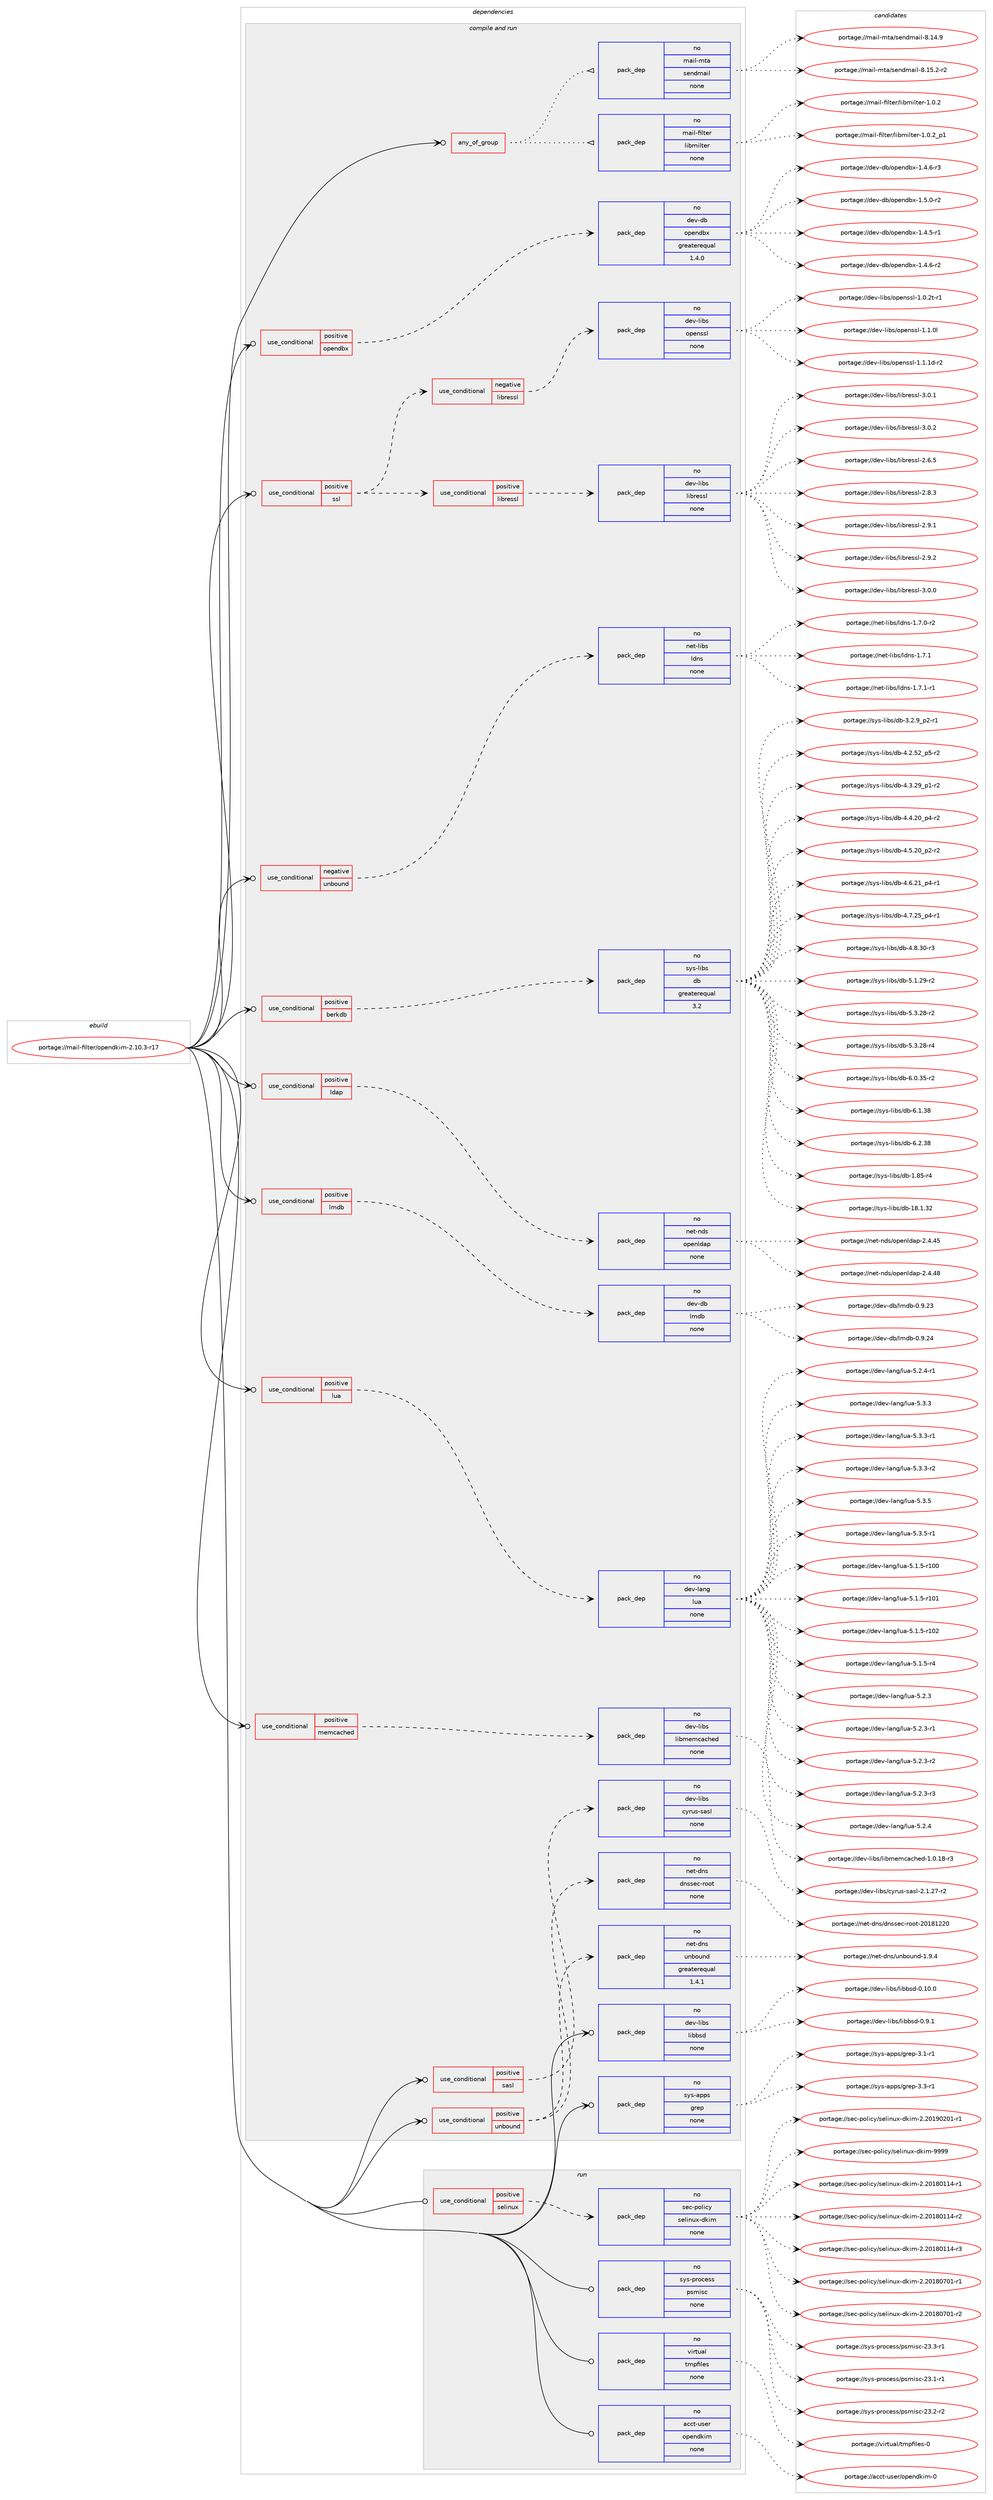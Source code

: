 digraph prolog {

# *************
# Graph options
# *************

newrank=true;
concentrate=true;
compound=true;
graph [rankdir=LR,fontname=Helvetica,fontsize=10,ranksep=1.5];#, ranksep=2.5, nodesep=0.2];
edge  [arrowhead=vee];
node  [fontname=Helvetica,fontsize=10];

# **********
# The ebuild
# **********

subgraph cluster_leftcol {
color=gray;
rank=same;
label=<<i>ebuild</i>>;
id [label="portage://mail-filter/opendkim-2.10.3-r17", color=red, width=4, href="../mail-filter/opendkim-2.10.3-r17.svg"];
}

# ****************
# The dependencies
# ****************

subgraph cluster_midcol {
color=gray;
label=<<i>dependencies</i>>;
subgraph cluster_compile {
fillcolor="#eeeeee";
style=filled;
label=<<i>compile</i>>;
}
subgraph cluster_compileandrun {
fillcolor="#eeeeee";
style=filled;
label=<<i>compile and run</i>>;
subgraph any4801 {
dependency306006 [label=<<TABLE BORDER="0" CELLBORDER="1" CELLSPACING="0" CELLPADDING="4"><TR><TD CELLPADDING="10">any_of_group</TD></TR></TABLE>>, shape=none, color=red];subgraph pack224183 {
dependency306007 [label=<<TABLE BORDER="0" CELLBORDER="1" CELLSPACING="0" CELLPADDING="4" WIDTH="220"><TR><TD ROWSPAN="6" CELLPADDING="30">pack_dep</TD></TR><TR><TD WIDTH="110">no</TD></TR><TR><TD>mail-filter</TD></TR><TR><TD>libmilter</TD></TR><TR><TD>none</TD></TR><TR><TD></TD></TR></TABLE>>, shape=none, color=blue];
}
dependency306006:e -> dependency306007:w [weight=20,style="dotted",arrowhead="oinv"];
subgraph pack224184 {
dependency306008 [label=<<TABLE BORDER="0" CELLBORDER="1" CELLSPACING="0" CELLPADDING="4" WIDTH="220"><TR><TD ROWSPAN="6" CELLPADDING="30">pack_dep</TD></TR><TR><TD WIDTH="110">no</TD></TR><TR><TD>mail-mta</TD></TR><TR><TD>sendmail</TD></TR><TR><TD>none</TD></TR><TR><TD></TD></TR></TABLE>>, shape=none, color=blue];
}
dependency306006:e -> dependency306008:w [weight=20,style="dotted",arrowhead="oinv"];
}
id:e -> dependency306006:w [weight=20,style="solid",arrowhead="odotvee"];
subgraph cond76915 {
dependency306009 [label=<<TABLE BORDER="0" CELLBORDER="1" CELLSPACING="0" CELLPADDING="4"><TR><TD ROWSPAN="3" CELLPADDING="10">use_conditional</TD></TR><TR><TD>negative</TD></TR><TR><TD>unbound</TD></TR></TABLE>>, shape=none, color=red];
subgraph pack224185 {
dependency306010 [label=<<TABLE BORDER="0" CELLBORDER="1" CELLSPACING="0" CELLPADDING="4" WIDTH="220"><TR><TD ROWSPAN="6" CELLPADDING="30">pack_dep</TD></TR><TR><TD WIDTH="110">no</TD></TR><TR><TD>net-libs</TD></TR><TR><TD>ldns</TD></TR><TR><TD>none</TD></TR><TR><TD></TD></TR></TABLE>>, shape=none, color=blue];
}
dependency306009:e -> dependency306010:w [weight=20,style="dashed",arrowhead="vee"];
}
id:e -> dependency306009:w [weight=20,style="solid",arrowhead="odotvee"];
subgraph cond76916 {
dependency306011 [label=<<TABLE BORDER="0" CELLBORDER="1" CELLSPACING="0" CELLPADDING="4"><TR><TD ROWSPAN="3" CELLPADDING="10">use_conditional</TD></TR><TR><TD>positive</TD></TR><TR><TD>berkdb</TD></TR></TABLE>>, shape=none, color=red];
subgraph pack224186 {
dependency306012 [label=<<TABLE BORDER="0" CELLBORDER="1" CELLSPACING="0" CELLPADDING="4" WIDTH="220"><TR><TD ROWSPAN="6" CELLPADDING="30">pack_dep</TD></TR><TR><TD WIDTH="110">no</TD></TR><TR><TD>sys-libs</TD></TR><TR><TD>db</TD></TR><TR><TD>greaterequal</TD></TR><TR><TD>3.2</TD></TR></TABLE>>, shape=none, color=blue];
}
dependency306011:e -> dependency306012:w [weight=20,style="dashed",arrowhead="vee"];
}
id:e -> dependency306011:w [weight=20,style="solid",arrowhead="odotvee"];
subgraph cond76917 {
dependency306013 [label=<<TABLE BORDER="0" CELLBORDER="1" CELLSPACING="0" CELLPADDING="4"><TR><TD ROWSPAN="3" CELLPADDING="10">use_conditional</TD></TR><TR><TD>positive</TD></TR><TR><TD>ldap</TD></TR></TABLE>>, shape=none, color=red];
subgraph pack224187 {
dependency306014 [label=<<TABLE BORDER="0" CELLBORDER="1" CELLSPACING="0" CELLPADDING="4" WIDTH="220"><TR><TD ROWSPAN="6" CELLPADDING="30">pack_dep</TD></TR><TR><TD WIDTH="110">no</TD></TR><TR><TD>net-nds</TD></TR><TR><TD>openldap</TD></TR><TR><TD>none</TD></TR><TR><TD></TD></TR></TABLE>>, shape=none, color=blue];
}
dependency306013:e -> dependency306014:w [weight=20,style="dashed",arrowhead="vee"];
}
id:e -> dependency306013:w [weight=20,style="solid",arrowhead="odotvee"];
subgraph cond76918 {
dependency306015 [label=<<TABLE BORDER="0" CELLBORDER="1" CELLSPACING="0" CELLPADDING="4"><TR><TD ROWSPAN="3" CELLPADDING="10">use_conditional</TD></TR><TR><TD>positive</TD></TR><TR><TD>lmdb</TD></TR></TABLE>>, shape=none, color=red];
subgraph pack224188 {
dependency306016 [label=<<TABLE BORDER="0" CELLBORDER="1" CELLSPACING="0" CELLPADDING="4" WIDTH="220"><TR><TD ROWSPAN="6" CELLPADDING="30">pack_dep</TD></TR><TR><TD WIDTH="110">no</TD></TR><TR><TD>dev-db</TD></TR><TR><TD>lmdb</TD></TR><TR><TD>none</TD></TR><TR><TD></TD></TR></TABLE>>, shape=none, color=blue];
}
dependency306015:e -> dependency306016:w [weight=20,style="dashed",arrowhead="vee"];
}
id:e -> dependency306015:w [weight=20,style="solid",arrowhead="odotvee"];
subgraph cond76919 {
dependency306017 [label=<<TABLE BORDER="0" CELLBORDER="1" CELLSPACING="0" CELLPADDING="4"><TR><TD ROWSPAN="3" CELLPADDING="10">use_conditional</TD></TR><TR><TD>positive</TD></TR><TR><TD>lua</TD></TR></TABLE>>, shape=none, color=red];
subgraph pack224189 {
dependency306018 [label=<<TABLE BORDER="0" CELLBORDER="1" CELLSPACING="0" CELLPADDING="4" WIDTH="220"><TR><TD ROWSPAN="6" CELLPADDING="30">pack_dep</TD></TR><TR><TD WIDTH="110">no</TD></TR><TR><TD>dev-lang</TD></TR><TR><TD>lua</TD></TR><TR><TD>none</TD></TR><TR><TD></TD></TR></TABLE>>, shape=none, color=blue];
}
dependency306017:e -> dependency306018:w [weight=20,style="dashed",arrowhead="vee"];
}
id:e -> dependency306017:w [weight=20,style="solid",arrowhead="odotvee"];
subgraph cond76920 {
dependency306019 [label=<<TABLE BORDER="0" CELLBORDER="1" CELLSPACING="0" CELLPADDING="4"><TR><TD ROWSPAN="3" CELLPADDING="10">use_conditional</TD></TR><TR><TD>positive</TD></TR><TR><TD>memcached</TD></TR></TABLE>>, shape=none, color=red];
subgraph pack224190 {
dependency306020 [label=<<TABLE BORDER="0" CELLBORDER="1" CELLSPACING="0" CELLPADDING="4" WIDTH="220"><TR><TD ROWSPAN="6" CELLPADDING="30">pack_dep</TD></TR><TR><TD WIDTH="110">no</TD></TR><TR><TD>dev-libs</TD></TR><TR><TD>libmemcached</TD></TR><TR><TD>none</TD></TR><TR><TD></TD></TR></TABLE>>, shape=none, color=blue];
}
dependency306019:e -> dependency306020:w [weight=20,style="dashed",arrowhead="vee"];
}
id:e -> dependency306019:w [weight=20,style="solid",arrowhead="odotvee"];
subgraph cond76921 {
dependency306021 [label=<<TABLE BORDER="0" CELLBORDER="1" CELLSPACING="0" CELLPADDING="4"><TR><TD ROWSPAN="3" CELLPADDING="10">use_conditional</TD></TR><TR><TD>positive</TD></TR><TR><TD>opendbx</TD></TR></TABLE>>, shape=none, color=red];
subgraph pack224191 {
dependency306022 [label=<<TABLE BORDER="0" CELLBORDER="1" CELLSPACING="0" CELLPADDING="4" WIDTH="220"><TR><TD ROWSPAN="6" CELLPADDING="30">pack_dep</TD></TR><TR><TD WIDTH="110">no</TD></TR><TR><TD>dev-db</TD></TR><TR><TD>opendbx</TD></TR><TR><TD>greaterequal</TD></TR><TR><TD>1.4.0</TD></TR></TABLE>>, shape=none, color=blue];
}
dependency306021:e -> dependency306022:w [weight=20,style="dashed",arrowhead="vee"];
}
id:e -> dependency306021:w [weight=20,style="solid",arrowhead="odotvee"];
subgraph cond76922 {
dependency306023 [label=<<TABLE BORDER="0" CELLBORDER="1" CELLSPACING="0" CELLPADDING="4"><TR><TD ROWSPAN="3" CELLPADDING="10">use_conditional</TD></TR><TR><TD>positive</TD></TR><TR><TD>sasl</TD></TR></TABLE>>, shape=none, color=red];
subgraph pack224192 {
dependency306024 [label=<<TABLE BORDER="0" CELLBORDER="1" CELLSPACING="0" CELLPADDING="4" WIDTH="220"><TR><TD ROWSPAN="6" CELLPADDING="30">pack_dep</TD></TR><TR><TD WIDTH="110">no</TD></TR><TR><TD>dev-libs</TD></TR><TR><TD>cyrus-sasl</TD></TR><TR><TD>none</TD></TR><TR><TD></TD></TR></TABLE>>, shape=none, color=blue];
}
dependency306023:e -> dependency306024:w [weight=20,style="dashed",arrowhead="vee"];
}
id:e -> dependency306023:w [weight=20,style="solid",arrowhead="odotvee"];
subgraph cond76923 {
dependency306025 [label=<<TABLE BORDER="0" CELLBORDER="1" CELLSPACING="0" CELLPADDING="4"><TR><TD ROWSPAN="3" CELLPADDING="10">use_conditional</TD></TR><TR><TD>positive</TD></TR><TR><TD>ssl</TD></TR></TABLE>>, shape=none, color=red];
subgraph cond76924 {
dependency306026 [label=<<TABLE BORDER="0" CELLBORDER="1" CELLSPACING="0" CELLPADDING="4"><TR><TD ROWSPAN="3" CELLPADDING="10">use_conditional</TD></TR><TR><TD>negative</TD></TR><TR><TD>libressl</TD></TR></TABLE>>, shape=none, color=red];
subgraph pack224193 {
dependency306027 [label=<<TABLE BORDER="0" CELLBORDER="1" CELLSPACING="0" CELLPADDING="4" WIDTH="220"><TR><TD ROWSPAN="6" CELLPADDING="30">pack_dep</TD></TR><TR><TD WIDTH="110">no</TD></TR><TR><TD>dev-libs</TD></TR><TR><TD>openssl</TD></TR><TR><TD>none</TD></TR><TR><TD></TD></TR></TABLE>>, shape=none, color=blue];
}
dependency306026:e -> dependency306027:w [weight=20,style="dashed",arrowhead="vee"];
}
dependency306025:e -> dependency306026:w [weight=20,style="dashed",arrowhead="vee"];
subgraph cond76925 {
dependency306028 [label=<<TABLE BORDER="0" CELLBORDER="1" CELLSPACING="0" CELLPADDING="4"><TR><TD ROWSPAN="3" CELLPADDING="10">use_conditional</TD></TR><TR><TD>positive</TD></TR><TR><TD>libressl</TD></TR></TABLE>>, shape=none, color=red];
subgraph pack224194 {
dependency306029 [label=<<TABLE BORDER="0" CELLBORDER="1" CELLSPACING="0" CELLPADDING="4" WIDTH="220"><TR><TD ROWSPAN="6" CELLPADDING="30">pack_dep</TD></TR><TR><TD WIDTH="110">no</TD></TR><TR><TD>dev-libs</TD></TR><TR><TD>libressl</TD></TR><TR><TD>none</TD></TR><TR><TD></TD></TR></TABLE>>, shape=none, color=blue];
}
dependency306028:e -> dependency306029:w [weight=20,style="dashed",arrowhead="vee"];
}
dependency306025:e -> dependency306028:w [weight=20,style="dashed",arrowhead="vee"];
}
id:e -> dependency306025:w [weight=20,style="solid",arrowhead="odotvee"];
subgraph cond76926 {
dependency306030 [label=<<TABLE BORDER="0" CELLBORDER="1" CELLSPACING="0" CELLPADDING="4"><TR><TD ROWSPAN="3" CELLPADDING="10">use_conditional</TD></TR><TR><TD>positive</TD></TR><TR><TD>unbound</TD></TR></TABLE>>, shape=none, color=red];
subgraph pack224195 {
dependency306031 [label=<<TABLE BORDER="0" CELLBORDER="1" CELLSPACING="0" CELLPADDING="4" WIDTH="220"><TR><TD ROWSPAN="6" CELLPADDING="30">pack_dep</TD></TR><TR><TD WIDTH="110">no</TD></TR><TR><TD>net-dns</TD></TR><TR><TD>unbound</TD></TR><TR><TD>greaterequal</TD></TR><TR><TD>1.4.1</TD></TR></TABLE>>, shape=none, color=blue];
}
dependency306030:e -> dependency306031:w [weight=20,style="dashed",arrowhead="vee"];
subgraph pack224196 {
dependency306032 [label=<<TABLE BORDER="0" CELLBORDER="1" CELLSPACING="0" CELLPADDING="4" WIDTH="220"><TR><TD ROWSPAN="6" CELLPADDING="30">pack_dep</TD></TR><TR><TD WIDTH="110">no</TD></TR><TR><TD>net-dns</TD></TR><TR><TD>dnssec-root</TD></TR><TR><TD>none</TD></TR><TR><TD></TD></TR></TABLE>>, shape=none, color=blue];
}
dependency306030:e -> dependency306032:w [weight=20,style="dashed",arrowhead="vee"];
}
id:e -> dependency306030:w [weight=20,style="solid",arrowhead="odotvee"];
subgraph pack224197 {
dependency306033 [label=<<TABLE BORDER="0" CELLBORDER="1" CELLSPACING="0" CELLPADDING="4" WIDTH="220"><TR><TD ROWSPAN="6" CELLPADDING="30">pack_dep</TD></TR><TR><TD WIDTH="110">no</TD></TR><TR><TD>dev-libs</TD></TR><TR><TD>libbsd</TD></TR><TR><TD>none</TD></TR><TR><TD></TD></TR></TABLE>>, shape=none, color=blue];
}
id:e -> dependency306033:w [weight=20,style="solid",arrowhead="odotvee"];
subgraph pack224198 {
dependency306034 [label=<<TABLE BORDER="0" CELLBORDER="1" CELLSPACING="0" CELLPADDING="4" WIDTH="220"><TR><TD ROWSPAN="6" CELLPADDING="30">pack_dep</TD></TR><TR><TD WIDTH="110">no</TD></TR><TR><TD>sys-apps</TD></TR><TR><TD>grep</TD></TR><TR><TD>none</TD></TR><TR><TD></TD></TR></TABLE>>, shape=none, color=blue];
}
id:e -> dependency306034:w [weight=20,style="solid",arrowhead="odotvee"];
}
subgraph cluster_run {
fillcolor="#eeeeee";
style=filled;
label=<<i>run</i>>;
subgraph cond76927 {
dependency306035 [label=<<TABLE BORDER="0" CELLBORDER="1" CELLSPACING="0" CELLPADDING="4"><TR><TD ROWSPAN="3" CELLPADDING="10">use_conditional</TD></TR><TR><TD>positive</TD></TR><TR><TD>selinux</TD></TR></TABLE>>, shape=none, color=red];
subgraph pack224199 {
dependency306036 [label=<<TABLE BORDER="0" CELLBORDER="1" CELLSPACING="0" CELLPADDING="4" WIDTH="220"><TR><TD ROWSPAN="6" CELLPADDING="30">pack_dep</TD></TR><TR><TD WIDTH="110">no</TD></TR><TR><TD>sec-policy</TD></TR><TR><TD>selinux-dkim</TD></TR><TR><TD>none</TD></TR><TR><TD></TD></TR></TABLE>>, shape=none, color=blue];
}
dependency306035:e -> dependency306036:w [weight=20,style="dashed",arrowhead="vee"];
}
id:e -> dependency306035:w [weight=20,style="solid",arrowhead="odot"];
subgraph pack224200 {
dependency306037 [label=<<TABLE BORDER="0" CELLBORDER="1" CELLSPACING="0" CELLPADDING="4" WIDTH="220"><TR><TD ROWSPAN="6" CELLPADDING="30">pack_dep</TD></TR><TR><TD WIDTH="110">no</TD></TR><TR><TD>acct-user</TD></TR><TR><TD>opendkim</TD></TR><TR><TD>none</TD></TR><TR><TD></TD></TR></TABLE>>, shape=none, color=blue];
}
id:e -> dependency306037:w [weight=20,style="solid",arrowhead="odot"];
subgraph pack224201 {
dependency306038 [label=<<TABLE BORDER="0" CELLBORDER="1" CELLSPACING="0" CELLPADDING="4" WIDTH="220"><TR><TD ROWSPAN="6" CELLPADDING="30">pack_dep</TD></TR><TR><TD WIDTH="110">no</TD></TR><TR><TD>sys-process</TD></TR><TR><TD>psmisc</TD></TR><TR><TD>none</TD></TR><TR><TD></TD></TR></TABLE>>, shape=none, color=blue];
}
id:e -> dependency306038:w [weight=20,style="solid",arrowhead="odot"];
subgraph pack224202 {
dependency306039 [label=<<TABLE BORDER="0" CELLBORDER="1" CELLSPACING="0" CELLPADDING="4" WIDTH="220"><TR><TD ROWSPAN="6" CELLPADDING="30">pack_dep</TD></TR><TR><TD WIDTH="110">no</TD></TR><TR><TD>virtual</TD></TR><TR><TD>tmpfiles</TD></TR><TR><TD>none</TD></TR><TR><TD></TD></TR></TABLE>>, shape=none, color=blue];
}
id:e -> dependency306039:w [weight=20,style="solid",arrowhead="odot"];
}
}

# **************
# The candidates
# **************

subgraph cluster_choices {
rank=same;
color=gray;
label=<<i>candidates</i>>;

subgraph choice224183 {
color=black;
nodesep=1;
choiceportage10997105108451021051081161011144710810598109105108116101114454946484650 [label="portage://mail-filter/libmilter-1.0.2", color=red, width=4,href="../mail-filter/libmilter-1.0.2.svg"];
choiceportage109971051084510210510811610111447108105981091051081161011144549464846509511249 [label="portage://mail-filter/libmilter-1.0.2_p1", color=red, width=4,href="../mail-filter/libmilter-1.0.2_p1.svg"];
dependency306007:e -> choiceportage10997105108451021051081161011144710810598109105108116101114454946484650:w [style=dotted,weight="100"];
dependency306007:e -> choiceportage109971051084510210510811610111447108105981091051081161011144549464846509511249:w [style=dotted,weight="100"];
}
subgraph choice224184 {
color=black;
nodesep=1;
choiceportage109971051084510911697471151011101001099710510845564649524657 [label="portage://mail-mta/sendmail-8.14.9", color=red, width=4,href="../mail-mta/sendmail-8.14.9.svg"];
choiceportage1099710510845109116974711510111010010997105108455646495346504511450 [label="portage://mail-mta/sendmail-8.15.2-r2", color=red, width=4,href="../mail-mta/sendmail-8.15.2-r2.svg"];
dependency306008:e -> choiceportage109971051084510911697471151011101001099710510845564649524657:w [style=dotted,weight="100"];
dependency306008:e -> choiceportage1099710510845109116974711510111010010997105108455646495346504511450:w [style=dotted,weight="100"];
}
subgraph choice224185 {
color=black;
nodesep=1;
choiceportage1101011164510810598115471081001101154549465546484511450 [label="portage://net-libs/ldns-1.7.0-r2", color=red, width=4,href="../net-libs/ldns-1.7.0-r2.svg"];
choiceportage110101116451081059811547108100110115454946554649 [label="portage://net-libs/ldns-1.7.1", color=red, width=4,href="../net-libs/ldns-1.7.1.svg"];
choiceportage1101011164510810598115471081001101154549465546494511449 [label="portage://net-libs/ldns-1.7.1-r1", color=red, width=4,href="../net-libs/ldns-1.7.1-r1.svg"];
dependency306010:e -> choiceportage1101011164510810598115471081001101154549465546484511450:w [style=dotted,weight="100"];
dependency306010:e -> choiceportage110101116451081059811547108100110115454946554649:w [style=dotted,weight="100"];
dependency306010:e -> choiceportage1101011164510810598115471081001101154549465546494511449:w [style=dotted,weight="100"];
}
subgraph choice224186 {
color=black;
nodesep=1;
choiceportage1151211154510810598115471009845494656534511452 [label="portage://sys-libs/db-1.85-r4", color=red, width=4,href="../sys-libs/db-1.85-r4.svg"];
choiceportage115121115451081059811547100984549564649465150 [label="portage://sys-libs/db-18.1.32", color=red, width=4,href="../sys-libs/db-18.1.32.svg"];
choiceportage1151211154510810598115471009845514650465795112504511449 [label="portage://sys-libs/db-3.2.9_p2-r1", color=red, width=4,href="../sys-libs/db-3.2.9_p2-r1.svg"];
choiceportage115121115451081059811547100984552465046535095112534511450 [label="portage://sys-libs/db-4.2.52_p5-r2", color=red, width=4,href="../sys-libs/db-4.2.52_p5-r2.svg"];
choiceportage115121115451081059811547100984552465146505795112494511450 [label="portage://sys-libs/db-4.3.29_p1-r2", color=red, width=4,href="../sys-libs/db-4.3.29_p1-r2.svg"];
choiceportage115121115451081059811547100984552465246504895112524511450 [label="portage://sys-libs/db-4.4.20_p4-r2", color=red, width=4,href="../sys-libs/db-4.4.20_p4-r2.svg"];
choiceportage115121115451081059811547100984552465346504895112504511450 [label="portage://sys-libs/db-4.5.20_p2-r2", color=red, width=4,href="../sys-libs/db-4.5.20_p2-r2.svg"];
choiceportage115121115451081059811547100984552465446504995112524511449 [label="portage://sys-libs/db-4.6.21_p4-r1", color=red, width=4,href="../sys-libs/db-4.6.21_p4-r1.svg"];
choiceportage115121115451081059811547100984552465546505395112524511449 [label="portage://sys-libs/db-4.7.25_p4-r1", color=red, width=4,href="../sys-libs/db-4.7.25_p4-r1.svg"];
choiceportage11512111545108105981154710098455246564651484511451 [label="portage://sys-libs/db-4.8.30-r3", color=red, width=4,href="../sys-libs/db-4.8.30-r3.svg"];
choiceportage11512111545108105981154710098455346494650574511450 [label="portage://sys-libs/db-5.1.29-r2", color=red, width=4,href="../sys-libs/db-5.1.29-r2.svg"];
choiceportage11512111545108105981154710098455346514650564511450 [label="portage://sys-libs/db-5.3.28-r2", color=red, width=4,href="../sys-libs/db-5.3.28-r2.svg"];
choiceportage11512111545108105981154710098455346514650564511452 [label="portage://sys-libs/db-5.3.28-r4", color=red, width=4,href="../sys-libs/db-5.3.28-r4.svg"];
choiceportage11512111545108105981154710098455446484651534511450 [label="portage://sys-libs/db-6.0.35-r2", color=red, width=4,href="../sys-libs/db-6.0.35-r2.svg"];
choiceportage1151211154510810598115471009845544649465156 [label="portage://sys-libs/db-6.1.38", color=red, width=4,href="../sys-libs/db-6.1.38.svg"];
choiceportage1151211154510810598115471009845544650465156 [label="portage://sys-libs/db-6.2.38", color=red, width=4,href="../sys-libs/db-6.2.38.svg"];
dependency306012:e -> choiceportage1151211154510810598115471009845494656534511452:w [style=dotted,weight="100"];
dependency306012:e -> choiceportage115121115451081059811547100984549564649465150:w [style=dotted,weight="100"];
dependency306012:e -> choiceportage1151211154510810598115471009845514650465795112504511449:w [style=dotted,weight="100"];
dependency306012:e -> choiceportage115121115451081059811547100984552465046535095112534511450:w [style=dotted,weight="100"];
dependency306012:e -> choiceportage115121115451081059811547100984552465146505795112494511450:w [style=dotted,weight="100"];
dependency306012:e -> choiceportage115121115451081059811547100984552465246504895112524511450:w [style=dotted,weight="100"];
dependency306012:e -> choiceportage115121115451081059811547100984552465346504895112504511450:w [style=dotted,weight="100"];
dependency306012:e -> choiceportage115121115451081059811547100984552465446504995112524511449:w [style=dotted,weight="100"];
dependency306012:e -> choiceportage115121115451081059811547100984552465546505395112524511449:w [style=dotted,weight="100"];
dependency306012:e -> choiceportage11512111545108105981154710098455246564651484511451:w [style=dotted,weight="100"];
dependency306012:e -> choiceportage11512111545108105981154710098455346494650574511450:w [style=dotted,weight="100"];
dependency306012:e -> choiceportage11512111545108105981154710098455346514650564511450:w [style=dotted,weight="100"];
dependency306012:e -> choiceportage11512111545108105981154710098455346514650564511452:w [style=dotted,weight="100"];
dependency306012:e -> choiceportage11512111545108105981154710098455446484651534511450:w [style=dotted,weight="100"];
dependency306012:e -> choiceportage1151211154510810598115471009845544649465156:w [style=dotted,weight="100"];
dependency306012:e -> choiceportage1151211154510810598115471009845544650465156:w [style=dotted,weight="100"];
}
subgraph choice224187 {
color=black;
nodesep=1;
choiceportage11010111645110100115471111121011101081009711245504652465253 [label="portage://net-nds/openldap-2.4.45", color=red, width=4,href="../net-nds/openldap-2.4.45.svg"];
choiceportage11010111645110100115471111121011101081009711245504652465256 [label="portage://net-nds/openldap-2.4.48", color=red, width=4,href="../net-nds/openldap-2.4.48.svg"];
dependency306014:e -> choiceportage11010111645110100115471111121011101081009711245504652465253:w [style=dotted,weight="100"];
dependency306014:e -> choiceportage11010111645110100115471111121011101081009711245504652465256:w [style=dotted,weight="100"];
}
subgraph choice224188 {
color=black;
nodesep=1;
choiceportage1001011184510098471081091009845484657465051 [label="portage://dev-db/lmdb-0.9.23", color=red, width=4,href="../dev-db/lmdb-0.9.23.svg"];
choiceportage1001011184510098471081091009845484657465052 [label="portage://dev-db/lmdb-0.9.24", color=red, width=4,href="../dev-db/lmdb-0.9.24.svg"];
dependency306016:e -> choiceportage1001011184510098471081091009845484657465051:w [style=dotted,weight="100"];
dependency306016:e -> choiceportage1001011184510098471081091009845484657465052:w [style=dotted,weight="100"];
}
subgraph choice224189 {
color=black;
nodesep=1;
choiceportage1001011184510897110103471081179745534649465345114494848 [label="portage://dev-lang/lua-5.1.5-r100", color=red, width=4,href="../dev-lang/lua-5.1.5-r100.svg"];
choiceportage1001011184510897110103471081179745534649465345114494849 [label="portage://dev-lang/lua-5.1.5-r101", color=red, width=4,href="../dev-lang/lua-5.1.5-r101.svg"];
choiceportage1001011184510897110103471081179745534649465345114494850 [label="portage://dev-lang/lua-5.1.5-r102", color=red, width=4,href="../dev-lang/lua-5.1.5-r102.svg"];
choiceportage100101118451089711010347108117974553464946534511452 [label="portage://dev-lang/lua-5.1.5-r4", color=red, width=4,href="../dev-lang/lua-5.1.5-r4.svg"];
choiceportage10010111845108971101034710811797455346504651 [label="portage://dev-lang/lua-5.2.3", color=red, width=4,href="../dev-lang/lua-5.2.3.svg"];
choiceportage100101118451089711010347108117974553465046514511449 [label="portage://dev-lang/lua-5.2.3-r1", color=red, width=4,href="../dev-lang/lua-5.2.3-r1.svg"];
choiceportage100101118451089711010347108117974553465046514511450 [label="portage://dev-lang/lua-5.2.3-r2", color=red, width=4,href="../dev-lang/lua-5.2.3-r2.svg"];
choiceportage100101118451089711010347108117974553465046514511451 [label="portage://dev-lang/lua-5.2.3-r3", color=red, width=4,href="../dev-lang/lua-5.2.3-r3.svg"];
choiceportage10010111845108971101034710811797455346504652 [label="portage://dev-lang/lua-5.2.4", color=red, width=4,href="../dev-lang/lua-5.2.4.svg"];
choiceportage100101118451089711010347108117974553465046524511449 [label="portage://dev-lang/lua-5.2.4-r1", color=red, width=4,href="../dev-lang/lua-5.2.4-r1.svg"];
choiceportage10010111845108971101034710811797455346514651 [label="portage://dev-lang/lua-5.3.3", color=red, width=4,href="../dev-lang/lua-5.3.3.svg"];
choiceportage100101118451089711010347108117974553465146514511449 [label="portage://dev-lang/lua-5.3.3-r1", color=red, width=4,href="../dev-lang/lua-5.3.3-r1.svg"];
choiceportage100101118451089711010347108117974553465146514511450 [label="portage://dev-lang/lua-5.3.3-r2", color=red, width=4,href="../dev-lang/lua-5.3.3-r2.svg"];
choiceportage10010111845108971101034710811797455346514653 [label="portage://dev-lang/lua-5.3.5", color=red, width=4,href="../dev-lang/lua-5.3.5.svg"];
choiceportage100101118451089711010347108117974553465146534511449 [label="portage://dev-lang/lua-5.3.5-r1", color=red, width=4,href="../dev-lang/lua-5.3.5-r1.svg"];
dependency306018:e -> choiceportage1001011184510897110103471081179745534649465345114494848:w [style=dotted,weight="100"];
dependency306018:e -> choiceportage1001011184510897110103471081179745534649465345114494849:w [style=dotted,weight="100"];
dependency306018:e -> choiceportage1001011184510897110103471081179745534649465345114494850:w [style=dotted,weight="100"];
dependency306018:e -> choiceportage100101118451089711010347108117974553464946534511452:w [style=dotted,weight="100"];
dependency306018:e -> choiceportage10010111845108971101034710811797455346504651:w [style=dotted,weight="100"];
dependency306018:e -> choiceportage100101118451089711010347108117974553465046514511449:w [style=dotted,weight="100"];
dependency306018:e -> choiceportage100101118451089711010347108117974553465046514511450:w [style=dotted,weight="100"];
dependency306018:e -> choiceportage100101118451089711010347108117974553465046514511451:w [style=dotted,weight="100"];
dependency306018:e -> choiceportage10010111845108971101034710811797455346504652:w [style=dotted,weight="100"];
dependency306018:e -> choiceportage100101118451089711010347108117974553465046524511449:w [style=dotted,weight="100"];
dependency306018:e -> choiceportage10010111845108971101034710811797455346514651:w [style=dotted,weight="100"];
dependency306018:e -> choiceportage100101118451089711010347108117974553465146514511449:w [style=dotted,weight="100"];
dependency306018:e -> choiceportage100101118451089711010347108117974553465146514511450:w [style=dotted,weight="100"];
dependency306018:e -> choiceportage10010111845108971101034710811797455346514653:w [style=dotted,weight="100"];
dependency306018:e -> choiceportage100101118451089711010347108117974553465146534511449:w [style=dotted,weight="100"];
}
subgraph choice224190 {
color=black;
nodesep=1;
choiceportage10010111845108105981154710810598109101109999799104101100454946484649564511451 [label="portage://dev-libs/libmemcached-1.0.18-r3", color=red, width=4,href="../dev-libs/libmemcached-1.0.18-r3.svg"];
dependency306020:e -> choiceportage10010111845108105981154710810598109101109999799104101100454946484649564511451:w [style=dotted,weight="100"];
}
subgraph choice224191 {
color=black;
nodesep=1;
choiceportage100101118451009847111112101110100981204549465246534511449 [label="portage://dev-db/opendbx-1.4.5-r1", color=red, width=4,href="../dev-db/opendbx-1.4.5-r1.svg"];
choiceportage100101118451009847111112101110100981204549465246544511450 [label="portage://dev-db/opendbx-1.4.6-r2", color=red, width=4,href="../dev-db/opendbx-1.4.6-r2.svg"];
choiceportage100101118451009847111112101110100981204549465246544511451 [label="portage://dev-db/opendbx-1.4.6-r3", color=red, width=4,href="../dev-db/opendbx-1.4.6-r3.svg"];
choiceportage100101118451009847111112101110100981204549465346484511450 [label="portage://dev-db/opendbx-1.5.0-r2", color=red, width=4,href="../dev-db/opendbx-1.5.0-r2.svg"];
dependency306022:e -> choiceportage100101118451009847111112101110100981204549465246534511449:w [style=dotted,weight="100"];
dependency306022:e -> choiceportage100101118451009847111112101110100981204549465246544511450:w [style=dotted,weight="100"];
dependency306022:e -> choiceportage100101118451009847111112101110100981204549465246544511451:w [style=dotted,weight="100"];
dependency306022:e -> choiceportage100101118451009847111112101110100981204549465346484511450:w [style=dotted,weight="100"];
}
subgraph choice224192 {
color=black;
nodesep=1;
choiceportage100101118451081059811547991211141171154511597115108455046494650554511450 [label="portage://dev-libs/cyrus-sasl-2.1.27-r2", color=red, width=4,href="../dev-libs/cyrus-sasl-2.1.27-r2.svg"];
dependency306024:e -> choiceportage100101118451081059811547991211141171154511597115108455046494650554511450:w [style=dotted,weight="100"];
}
subgraph choice224193 {
color=black;
nodesep=1;
choiceportage1001011184510810598115471111121011101151151084549464846501164511449 [label="portage://dev-libs/openssl-1.0.2t-r1", color=red, width=4,href="../dev-libs/openssl-1.0.2t-r1.svg"];
choiceportage100101118451081059811547111112101110115115108454946494648108 [label="portage://dev-libs/openssl-1.1.0l", color=red, width=4,href="../dev-libs/openssl-1.1.0l.svg"];
choiceportage1001011184510810598115471111121011101151151084549464946491004511450 [label="portage://dev-libs/openssl-1.1.1d-r2", color=red, width=4,href="../dev-libs/openssl-1.1.1d-r2.svg"];
dependency306027:e -> choiceportage1001011184510810598115471111121011101151151084549464846501164511449:w [style=dotted,weight="100"];
dependency306027:e -> choiceportage100101118451081059811547111112101110115115108454946494648108:w [style=dotted,weight="100"];
dependency306027:e -> choiceportage1001011184510810598115471111121011101151151084549464946491004511450:w [style=dotted,weight="100"];
}
subgraph choice224194 {
color=black;
nodesep=1;
choiceportage10010111845108105981154710810598114101115115108455046544653 [label="portage://dev-libs/libressl-2.6.5", color=red, width=4,href="../dev-libs/libressl-2.6.5.svg"];
choiceportage10010111845108105981154710810598114101115115108455046564651 [label="portage://dev-libs/libressl-2.8.3", color=red, width=4,href="../dev-libs/libressl-2.8.3.svg"];
choiceportage10010111845108105981154710810598114101115115108455046574649 [label="portage://dev-libs/libressl-2.9.1", color=red, width=4,href="../dev-libs/libressl-2.9.1.svg"];
choiceportage10010111845108105981154710810598114101115115108455046574650 [label="portage://dev-libs/libressl-2.9.2", color=red, width=4,href="../dev-libs/libressl-2.9.2.svg"];
choiceportage10010111845108105981154710810598114101115115108455146484648 [label="portage://dev-libs/libressl-3.0.0", color=red, width=4,href="../dev-libs/libressl-3.0.0.svg"];
choiceportage10010111845108105981154710810598114101115115108455146484649 [label="portage://dev-libs/libressl-3.0.1", color=red, width=4,href="../dev-libs/libressl-3.0.1.svg"];
choiceportage10010111845108105981154710810598114101115115108455146484650 [label="portage://dev-libs/libressl-3.0.2", color=red, width=4,href="../dev-libs/libressl-3.0.2.svg"];
dependency306029:e -> choiceportage10010111845108105981154710810598114101115115108455046544653:w [style=dotted,weight="100"];
dependency306029:e -> choiceportage10010111845108105981154710810598114101115115108455046564651:w [style=dotted,weight="100"];
dependency306029:e -> choiceportage10010111845108105981154710810598114101115115108455046574649:w [style=dotted,weight="100"];
dependency306029:e -> choiceportage10010111845108105981154710810598114101115115108455046574650:w [style=dotted,weight="100"];
dependency306029:e -> choiceportage10010111845108105981154710810598114101115115108455146484648:w [style=dotted,weight="100"];
dependency306029:e -> choiceportage10010111845108105981154710810598114101115115108455146484649:w [style=dotted,weight="100"];
dependency306029:e -> choiceportage10010111845108105981154710810598114101115115108455146484650:w [style=dotted,weight="100"];
}
subgraph choice224195 {
color=black;
nodesep=1;
choiceportage110101116451001101154711711098111117110100454946574652 [label="portage://net-dns/unbound-1.9.4", color=red, width=4,href="../net-dns/unbound-1.9.4.svg"];
dependency306031:e -> choiceportage110101116451001101154711711098111117110100454946574652:w [style=dotted,weight="100"];
}
subgraph choice224196 {
color=black;
nodesep=1;
choiceportage11010111645100110115471001101151151019945114111111116455048495649505048 [label="portage://net-dns/dnssec-root-20181220", color=red, width=4,href="../net-dns/dnssec-root-20181220.svg"];
dependency306032:e -> choiceportage11010111645100110115471001101151151019945114111111116455048495649505048:w [style=dotted,weight="100"];
}
subgraph choice224197 {
color=black;
nodesep=1;
choiceportage100101118451081059811547108105989811510045484649484648 [label="portage://dev-libs/libbsd-0.10.0", color=red, width=4,href="../dev-libs/libbsd-0.10.0.svg"];
choiceportage1001011184510810598115471081059898115100454846574649 [label="portage://dev-libs/libbsd-0.9.1", color=red, width=4,href="../dev-libs/libbsd-0.9.1.svg"];
dependency306033:e -> choiceportage100101118451081059811547108105989811510045484649484648:w [style=dotted,weight="100"];
dependency306033:e -> choiceportage1001011184510810598115471081059898115100454846574649:w [style=dotted,weight="100"];
}
subgraph choice224198 {
color=black;
nodesep=1;
choiceportage115121115459711211211547103114101112455146494511449 [label="portage://sys-apps/grep-3.1-r1", color=red, width=4,href="../sys-apps/grep-3.1-r1.svg"];
choiceportage115121115459711211211547103114101112455146514511449 [label="portage://sys-apps/grep-3.3-r1", color=red, width=4,href="../sys-apps/grep-3.3-r1.svg"];
dependency306034:e -> choiceportage115121115459711211211547103114101112455146494511449:w [style=dotted,weight="100"];
dependency306034:e -> choiceportage115121115459711211211547103114101112455146514511449:w [style=dotted,weight="100"];
}
subgraph choice224199 {
color=black;
nodesep=1;
choiceportage115101994511211110810599121471151011081051101171204510010710510945504650484956484949524511449 [label="portage://sec-policy/selinux-dkim-2.20180114-r1", color=red, width=4,href="../sec-policy/selinux-dkim-2.20180114-r1.svg"];
choiceportage115101994511211110810599121471151011081051101171204510010710510945504650484956484949524511450 [label="portage://sec-policy/selinux-dkim-2.20180114-r2", color=red, width=4,href="../sec-policy/selinux-dkim-2.20180114-r2.svg"];
choiceportage115101994511211110810599121471151011081051101171204510010710510945504650484956484949524511451 [label="portage://sec-policy/selinux-dkim-2.20180114-r3", color=red, width=4,href="../sec-policy/selinux-dkim-2.20180114-r3.svg"];
choiceportage115101994511211110810599121471151011081051101171204510010710510945504650484956485548494511449 [label="portage://sec-policy/selinux-dkim-2.20180701-r1", color=red, width=4,href="../sec-policy/selinux-dkim-2.20180701-r1.svg"];
choiceportage115101994511211110810599121471151011081051101171204510010710510945504650484956485548494511450 [label="portage://sec-policy/selinux-dkim-2.20180701-r2", color=red, width=4,href="../sec-policy/selinux-dkim-2.20180701-r2.svg"];
choiceportage115101994511211110810599121471151011081051101171204510010710510945504650484957485048494511449 [label="portage://sec-policy/selinux-dkim-2.20190201-r1", color=red, width=4,href="../sec-policy/selinux-dkim-2.20190201-r1.svg"];
choiceportage11510199451121111081059912147115101108105110117120451001071051094557575757 [label="portage://sec-policy/selinux-dkim-9999", color=red, width=4,href="../sec-policy/selinux-dkim-9999.svg"];
dependency306036:e -> choiceportage115101994511211110810599121471151011081051101171204510010710510945504650484956484949524511449:w [style=dotted,weight="100"];
dependency306036:e -> choiceportage115101994511211110810599121471151011081051101171204510010710510945504650484956484949524511450:w [style=dotted,weight="100"];
dependency306036:e -> choiceportage115101994511211110810599121471151011081051101171204510010710510945504650484956484949524511451:w [style=dotted,weight="100"];
dependency306036:e -> choiceportage115101994511211110810599121471151011081051101171204510010710510945504650484956485548494511449:w [style=dotted,weight="100"];
dependency306036:e -> choiceportage115101994511211110810599121471151011081051101171204510010710510945504650484956485548494511450:w [style=dotted,weight="100"];
dependency306036:e -> choiceportage115101994511211110810599121471151011081051101171204510010710510945504650484957485048494511449:w [style=dotted,weight="100"];
dependency306036:e -> choiceportage11510199451121111081059912147115101108105110117120451001071051094557575757:w [style=dotted,weight="100"];
}
subgraph choice224200 {
color=black;
nodesep=1;
choiceportage97999911645117115101114471111121011101001071051094548 [label="portage://acct-user/opendkim-0", color=red, width=4,href="../acct-user/opendkim-0.svg"];
dependency306037:e -> choiceportage97999911645117115101114471111121011101001071051094548:w [style=dotted,weight="100"];
}
subgraph choice224201 {
color=black;
nodesep=1;
choiceportage1151211154511211411199101115115471121151091051159945505146494511449 [label="portage://sys-process/psmisc-23.1-r1", color=red, width=4,href="../sys-process/psmisc-23.1-r1.svg"];
choiceportage1151211154511211411199101115115471121151091051159945505146504511450 [label="portage://sys-process/psmisc-23.2-r2", color=red, width=4,href="../sys-process/psmisc-23.2-r2.svg"];
choiceportage1151211154511211411199101115115471121151091051159945505146514511449 [label="portage://sys-process/psmisc-23.3-r1", color=red, width=4,href="../sys-process/psmisc-23.3-r1.svg"];
dependency306038:e -> choiceportage1151211154511211411199101115115471121151091051159945505146494511449:w [style=dotted,weight="100"];
dependency306038:e -> choiceportage1151211154511211411199101115115471121151091051159945505146504511450:w [style=dotted,weight="100"];
dependency306038:e -> choiceportage1151211154511211411199101115115471121151091051159945505146514511449:w [style=dotted,weight="100"];
}
subgraph choice224202 {
color=black;
nodesep=1;
choiceportage11810511411611797108471161091121021051081011154548 [label="portage://virtual/tmpfiles-0", color=red, width=4,href="../virtual/tmpfiles-0.svg"];
dependency306039:e -> choiceportage11810511411611797108471161091121021051081011154548:w [style=dotted,weight="100"];
}
}

}
